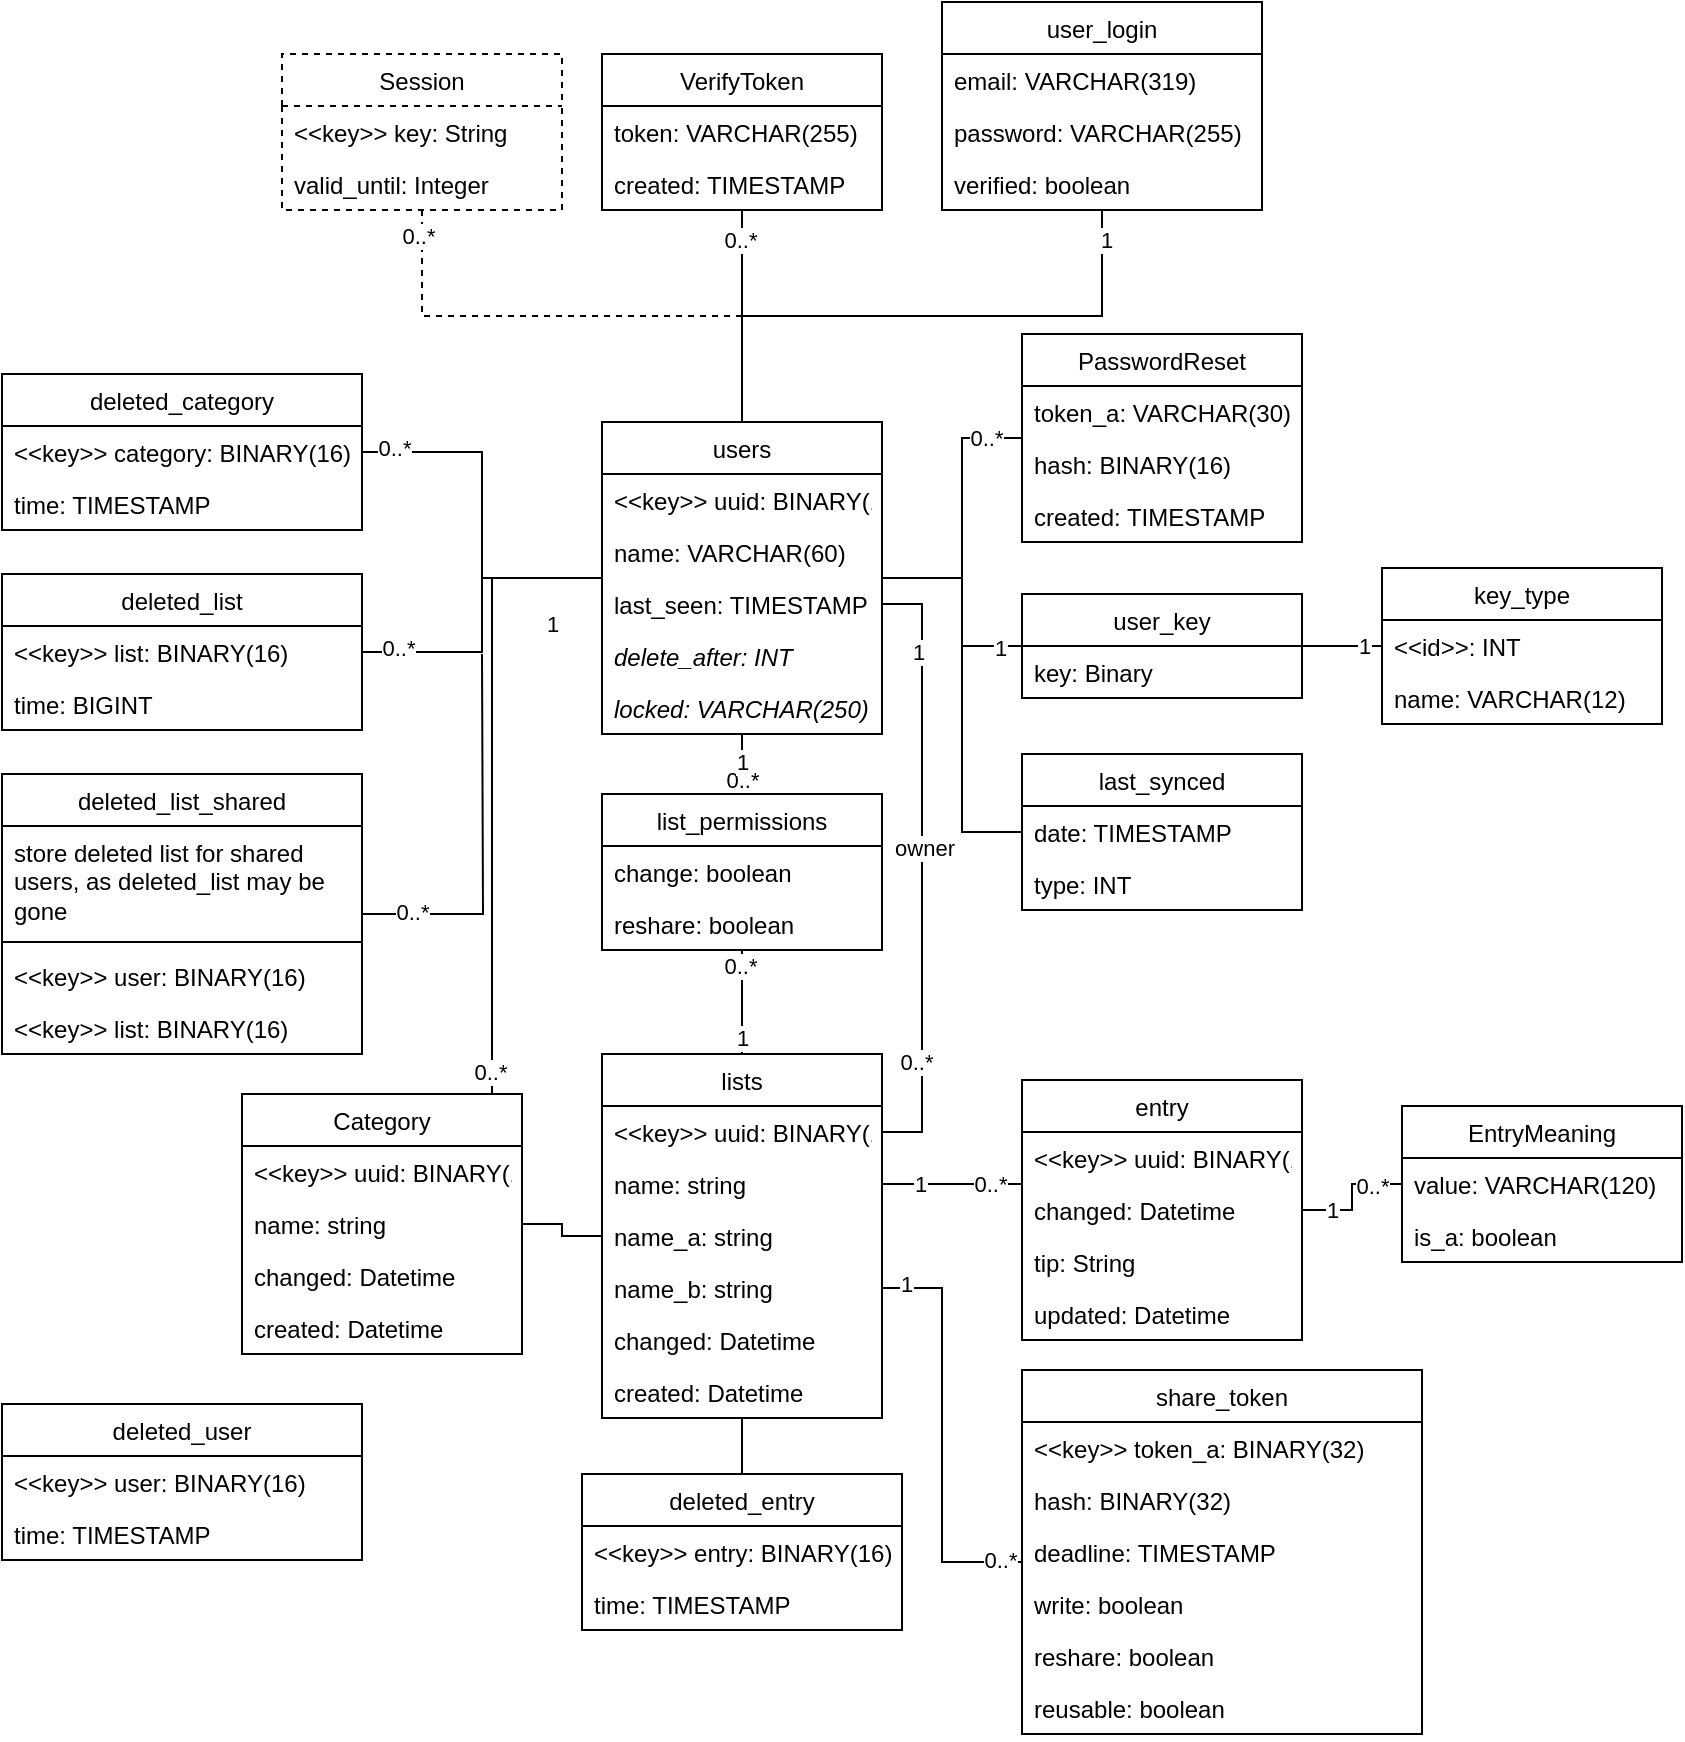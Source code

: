 <mxfile version="16.5.1" type="device"><diagram id="35VUNOAPRy2sd73jcJA1" name="Seite-1"><mxGraphModel dx="1289" dy="2044" grid="1" gridSize="10" guides="1" tooltips="1" connect="1" arrows="1" fold="1" page="1" pageScale="1" pageWidth="827" pageHeight="1169" math="0" shadow="0"><root><mxCell id="0"/><mxCell id="1" parent="0"/><mxCell id="3DWYsxFUrLQky2yFLJpL-9" value="users" style="swimlane;fontStyle=0;childLayout=stackLayout;horizontal=1;startSize=26;fillColor=none;horizontalStack=0;resizeParent=1;resizeParentMax=0;resizeLast=0;collapsible=1;marginBottom=0;" parent="1" vertex="1"><mxGeometry x="220" y="94" width="140" height="156" as="geometry"/></mxCell><mxCell id="3DWYsxFUrLQky2yFLJpL-10" value="&lt;&lt;key&gt;&gt; uuid: BINARY(16)" style="text;strokeColor=none;fillColor=none;align=left;verticalAlign=top;spacingLeft=4;spacingRight=4;overflow=hidden;rotatable=0;points=[[0,0.5],[1,0.5]];portConstraint=eastwest;" parent="3DWYsxFUrLQky2yFLJpL-9" vertex="1"><mxGeometry y="26" width="140" height="26" as="geometry"/></mxCell><mxCell id="3DWYsxFUrLQky2yFLJpL-11" value="name: VARCHAR(60)" style="text;strokeColor=none;fillColor=none;align=left;verticalAlign=top;spacingLeft=4;spacingRight=4;overflow=hidden;rotatable=0;points=[[0,0.5],[1,0.5]];portConstraint=eastwest;" parent="3DWYsxFUrLQky2yFLJpL-9" vertex="1"><mxGeometry y="52" width="140" height="26" as="geometry"/></mxCell><mxCell id="3DWYsxFUrLQky2yFLJpL-63" value="last_seen: TIMESTAMP" style="text;strokeColor=none;fillColor=none;align=left;verticalAlign=top;spacingLeft=4;spacingRight=4;overflow=hidden;rotatable=0;points=[[0,0.5],[1,0.5]];portConstraint=eastwest;" parent="3DWYsxFUrLQky2yFLJpL-9" vertex="1"><mxGeometry y="78" width="140" height="26" as="geometry"/></mxCell><mxCell id="3DWYsxFUrLQky2yFLJpL-64" value="delete_after: INT" style="text;strokeColor=none;fillColor=none;align=left;verticalAlign=top;spacingLeft=4;spacingRight=4;overflow=hidden;rotatable=0;points=[[0,0.5],[1,0.5]];portConstraint=eastwest;fontStyle=2" parent="3DWYsxFUrLQky2yFLJpL-9" vertex="1"><mxGeometry y="104" width="140" height="26" as="geometry"/></mxCell><mxCell id="6U47-J8BlzUGmIC5Mi37-29" value="locked: VARCHAR(250)" style="text;strokeColor=none;fillColor=none;align=left;verticalAlign=top;spacingLeft=4;spacingRight=4;overflow=hidden;rotatable=0;points=[[0,0.5],[1,0.5]];portConstraint=eastwest;fontStyle=2" parent="3DWYsxFUrLQky2yFLJpL-9" vertex="1"><mxGeometry y="130" width="140" height="26" as="geometry"/></mxCell><mxCell id="3DWYsxFUrLQky2yFLJpL-17" style="edgeStyle=orthogonalEdgeStyle;rounded=0;orthogonalLoop=1;jettySize=auto;html=1;endArrow=none;endFill=0;" parent="1" source="3DWYsxFUrLQky2yFLJpL-13" target="3DWYsxFUrLQky2yFLJpL-9" edge="1"><mxGeometry relative="1" as="geometry"><Array as="points"><mxPoint x="400" y="206"/><mxPoint x="400" y="172"/></Array></mxGeometry></mxCell><mxCell id="6U47-J8BlzUGmIC5Mi37-21" value="1" style="edgeLabel;html=1;align=center;verticalAlign=middle;resizable=0;points=[];" parent="3DWYsxFUrLQky2yFLJpL-17" vertex="1" connectable="0"><mxGeometry x="-0.14" relative="1" as="geometry"><mxPoint x="19" y="15" as="offset"/></mxGeometry></mxCell><mxCell id="XRAnZi5CMDyNzcFJxGbO-6" style="edgeStyle=orthogonalEdgeStyle;rounded=0;orthogonalLoop=1;jettySize=auto;html=1;endArrow=none;endFill=0;" parent="1" source="3DWYsxFUrLQky2yFLJpL-13" target="XRAnZi5CMDyNzcFJxGbO-2" edge="1"><mxGeometry relative="1" as="geometry"/></mxCell><mxCell id="qw_IXqzzU9SHyt7KadAk-3" value="1" style="edgeLabel;html=1;align=center;verticalAlign=middle;resizable=0;points=[];" parent="XRAnZi5CMDyNzcFJxGbO-6" vertex="1" connectable="0"><mxGeometry x="-0.331" y="1" relative="1" as="geometry"><mxPoint x="17" y="1" as="offset"/></mxGeometry></mxCell><mxCell id="3DWYsxFUrLQky2yFLJpL-13" value="user_key" style="swimlane;fontStyle=0;childLayout=stackLayout;horizontal=1;startSize=26;fillColor=none;horizontalStack=0;resizeParent=1;resizeParentMax=0;resizeLast=0;collapsible=1;marginBottom=0;" parent="1" vertex="1"><mxGeometry x="430" y="180" width="140" height="52" as="geometry"/></mxCell><mxCell id="3DWYsxFUrLQky2yFLJpL-14" value="key: Binary" style="text;strokeColor=none;fillColor=none;align=left;verticalAlign=top;spacingLeft=4;spacingRight=4;overflow=hidden;rotatable=0;points=[[0,0.5],[1,0.5]];portConstraint=eastwest;" parent="3DWYsxFUrLQky2yFLJpL-13" vertex="1"><mxGeometry y="26" width="140" height="26" as="geometry"/></mxCell><mxCell id="3DWYsxFUrLQky2yFLJpL-40" style="edgeStyle=orthogonalEdgeStyle;rounded=0;orthogonalLoop=1;jettySize=auto;html=1;endArrow=none;endFill=0;" parent="1" source="3DWYsxFUrLQky2yFLJpL-18" target="3DWYsxFUrLQky2yFLJpL-30" edge="1"><mxGeometry relative="1" as="geometry"><Array as="points"><mxPoint x="370" y="475"/><mxPoint x="370" y="475"/></Array></mxGeometry></mxCell><mxCell id="6U47-J8BlzUGmIC5Mi37-22" value="0..*" style="edgeLabel;html=1;align=center;verticalAlign=middle;resizable=0;points=[];" parent="3DWYsxFUrLQky2yFLJpL-40" vertex="1" connectable="0"><mxGeometry x="0.19" relative="1" as="geometry"><mxPoint x="12" as="offset"/></mxGeometry></mxCell><mxCell id="6U47-J8BlzUGmIC5Mi37-23" value="1" style="edgeLabel;html=1;align=center;verticalAlign=middle;resizable=0;points=[];" parent="3DWYsxFUrLQky2yFLJpL-40" vertex="1" connectable="0"><mxGeometry x="-0.26" y="-3" relative="1" as="geometry"><mxPoint x="-7" y="-3" as="offset"/></mxGeometry></mxCell><mxCell id="3DWYsxFUrLQky2yFLJpL-90" style="edgeStyle=orthogonalEdgeStyle;rounded=0;orthogonalLoop=1;jettySize=auto;html=1;entryX=1;entryY=0.5;entryDx=0;entryDy=0;endArrow=none;endFill=0;exitX=1;exitY=0.5;exitDx=0;exitDy=0;" parent="1" source="3DWYsxFUrLQky2yFLJpL-19" target="3DWYsxFUrLQky2yFLJpL-63" edge="1"><mxGeometry relative="1" as="geometry"><Array as="points"><mxPoint x="380" y="449"/><mxPoint x="380" y="185"/></Array></mxGeometry></mxCell><mxCell id="3DWYsxFUrLQky2yFLJpL-91" value="owner" style="edgeLabel;html=1;align=center;verticalAlign=middle;resizable=0;points=[];" parent="3DWYsxFUrLQky2yFLJpL-90" vertex="1" connectable="0"><mxGeometry x="0.333" relative="1" as="geometry"><mxPoint x="1" y="40" as="offset"/></mxGeometry></mxCell><mxCell id="6U47-J8BlzUGmIC5Mi37-15" value="1" style="edgeLabel;html=1;align=center;verticalAlign=middle;resizable=0;points=[];" parent="3DWYsxFUrLQky2yFLJpL-90" vertex="1" connectable="0"><mxGeometry x="0.712" y="2" relative="1" as="geometry"><mxPoint as="offset"/></mxGeometry></mxCell><mxCell id="6U47-J8BlzUGmIC5Mi37-16" value="0..*" style="edgeLabel;html=1;align=center;verticalAlign=middle;resizable=0;points=[];" parent="3DWYsxFUrLQky2yFLJpL-90" vertex="1" connectable="0"><mxGeometry x="-0.637" y="3" relative="1" as="geometry"><mxPoint as="offset"/></mxGeometry></mxCell><mxCell id="3DWYsxFUrLQky2yFLJpL-18" value="lists" style="swimlane;fontStyle=0;childLayout=stackLayout;horizontal=1;startSize=26;fillColor=none;horizontalStack=0;resizeParent=1;resizeParentMax=0;resizeLast=0;collapsible=1;marginBottom=0;" parent="1" vertex="1"><mxGeometry x="220" y="410" width="140" height="182" as="geometry"/></mxCell><mxCell id="3DWYsxFUrLQky2yFLJpL-19" value="&lt;&lt;key&gt;&gt; uuid: BINARY(16)" style="text;strokeColor=none;fillColor=none;align=left;verticalAlign=top;spacingLeft=4;spacingRight=4;overflow=hidden;rotatable=0;points=[[0,0.5],[1,0.5]];portConstraint=eastwest;" parent="3DWYsxFUrLQky2yFLJpL-18" vertex="1"><mxGeometry y="26" width="140" height="26" as="geometry"/></mxCell><mxCell id="3DWYsxFUrLQky2yFLJpL-20" value="name: string" style="text;strokeColor=none;fillColor=none;align=left;verticalAlign=top;spacingLeft=4;spacingRight=4;overflow=hidden;rotatable=0;points=[[0,0.5],[1,0.5]];portConstraint=eastwest;" parent="3DWYsxFUrLQky2yFLJpL-18" vertex="1"><mxGeometry y="52" width="140" height="26" as="geometry"/></mxCell><mxCell id="tzXeSXBNk9Vg39_Do9fx-1" value="name_a: string" style="text;strokeColor=none;fillColor=none;align=left;verticalAlign=top;spacingLeft=4;spacingRight=4;overflow=hidden;rotatable=0;points=[[0,0.5],[1,0.5]];portConstraint=eastwest;" parent="3DWYsxFUrLQky2yFLJpL-18" vertex="1"><mxGeometry y="78" width="140" height="26" as="geometry"/></mxCell><mxCell id="tzXeSXBNk9Vg39_Do9fx-2" value="name_b: string" style="text;strokeColor=none;fillColor=none;align=left;verticalAlign=top;spacingLeft=4;spacingRight=4;overflow=hidden;rotatable=0;points=[[0,0.5],[1,0.5]];portConstraint=eastwest;" parent="3DWYsxFUrLQky2yFLJpL-18" vertex="1"><mxGeometry y="104" width="140" height="26" as="geometry"/></mxCell><mxCell id="3DWYsxFUrLQky2yFLJpL-21" value="changed: Datetime" style="text;strokeColor=none;fillColor=none;align=left;verticalAlign=top;spacingLeft=4;spacingRight=4;overflow=hidden;rotatable=0;points=[[0,0.5],[1,0.5]];portConstraint=eastwest;" parent="3DWYsxFUrLQky2yFLJpL-18" vertex="1"><mxGeometry y="130" width="140" height="26" as="geometry"/></mxCell><mxCell id="3DWYsxFUrLQky2yFLJpL-23" value="created: Datetime" style="text;strokeColor=none;fillColor=none;align=left;verticalAlign=top;spacingLeft=4;spacingRight=4;overflow=hidden;rotatable=0;points=[[0,0.5],[1,0.5]];portConstraint=eastwest;" parent="3DWYsxFUrLQky2yFLJpL-18" vertex="1"><mxGeometry y="156" width="140" height="26" as="geometry"/></mxCell><mxCell id="6U47-J8BlzUGmIC5Mi37-28" style="edgeStyle=elbowEdgeStyle;rounded=0;jumpStyle=none;orthogonalLoop=1;jettySize=auto;html=1;endArrow=none;endFill=0;" parent="1" source="3DWYsxFUrLQky2yFLJpL-24" target="3DWYsxFUrLQky2yFLJpL-9" edge="1"><mxGeometry relative="1" as="geometry"/></mxCell><mxCell id="6U47-J8BlzUGmIC5Mi37-31" value="0..*" style="edgeLabel;html=1;align=center;verticalAlign=middle;resizable=0;points=[];" parent="6U47-J8BlzUGmIC5Mi37-28" vertex="1" connectable="0"><mxGeometry x="-0.772" y="2" relative="1" as="geometry"><mxPoint as="offset"/></mxGeometry></mxCell><mxCell id="3DWYsxFUrLQky2yFLJpL-24" value="deleted_list" style="swimlane;fontStyle=0;childLayout=stackLayout;horizontal=1;startSize=26;fillColor=none;horizontalStack=0;resizeParent=1;resizeParentMax=0;resizeLast=0;collapsible=1;marginBottom=0;" parent="1" vertex="1"><mxGeometry x="-80" y="170" width="180" height="78" as="geometry"/></mxCell><mxCell id="3DWYsxFUrLQky2yFLJpL-25" value="&lt;&lt;key&gt;&gt; list: BINARY(16)" style="text;strokeColor=none;fillColor=none;align=left;verticalAlign=top;spacingLeft=4;spacingRight=4;overflow=hidden;rotatable=0;points=[[0,0.5],[1,0.5]];portConstraint=eastwest;" parent="3DWYsxFUrLQky2yFLJpL-24" vertex="1"><mxGeometry y="26" width="180" height="26" as="geometry"/></mxCell><mxCell id="3DWYsxFUrLQky2yFLJpL-29" value="time: BIGINT" style="text;strokeColor=none;fillColor=none;align=left;verticalAlign=top;spacingLeft=4;spacingRight=4;overflow=hidden;rotatable=0;points=[[0,0.5],[1,0.5]];portConstraint=eastwest;" parent="3DWYsxFUrLQky2yFLJpL-24" vertex="1"><mxGeometry y="52" width="180" height="26" as="geometry"/></mxCell><mxCell id="3DWYsxFUrLQky2yFLJpL-38" style="edgeStyle=orthogonalEdgeStyle;rounded=0;orthogonalLoop=1;jettySize=auto;html=1;endArrow=none;endFill=0;" parent="1" source="3DWYsxFUrLQky2yFLJpL-30" target="3DWYsxFUrLQky2yFLJpL-34" edge="1"><mxGeometry relative="1" as="geometry"/></mxCell><mxCell id="6U47-J8BlzUGmIC5Mi37-25" value="1" style="edgeLabel;html=1;align=center;verticalAlign=middle;resizable=0;points=[];" parent="3DWYsxFUrLQky2yFLJpL-38" vertex="1" connectable="0"><mxGeometry x="-0.24" relative="1" as="geometry"><mxPoint x="-9" as="offset"/></mxGeometry></mxCell><mxCell id="6U47-J8BlzUGmIC5Mi37-26" value="0..*" style="edgeLabel;html=1;align=center;verticalAlign=middle;resizable=0;points=[];" parent="3DWYsxFUrLQky2yFLJpL-38" vertex="1" connectable="0"><mxGeometry x="0.169" y="1" relative="1" as="geometry"><mxPoint x="11" as="offset"/></mxGeometry></mxCell><mxCell id="3DWYsxFUrLQky2yFLJpL-30" value="entry" style="swimlane;fontStyle=0;childLayout=stackLayout;horizontal=1;startSize=26;fillColor=none;horizontalStack=0;resizeParent=1;resizeParentMax=0;resizeLast=0;collapsible=1;marginBottom=0;" parent="1" vertex="1"><mxGeometry x="430" y="423" width="140" height="130" as="geometry"/></mxCell><mxCell id="3DWYsxFUrLQky2yFLJpL-31" value="&lt;&lt;key&gt;&gt; uuid: BINARY(16)" style="text;strokeColor=none;fillColor=none;align=left;verticalAlign=top;spacingLeft=4;spacingRight=4;overflow=hidden;rotatable=0;points=[[0,0.5],[1,0.5]];portConstraint=eastwest;" parent="3DWYsxFUrLQky2yFLJpL-30" vertex="1"><mxGeometry y="26" width="140" height="26" as="geometry"/></mxCell><mxCell id="3DWYsxFUrLQky2yFLJpL-32" value="changed: Datetime" style="text;strokeColor=none;fillColor=none;align=left;verticalAlign=top;spacingLeft=4;spacingRight=4;overflow=hidden;rotatable=0;points=[[0,0.5],[1,0.5]];portConstraint=eastwest;" parent="3DWYsxFUrLQky2yFLJpL-30" vertex="1"><mxGeometry y="52" width="140" height="26" as="geometry"/></mxCell><mxCell id="3DWYsxFUrLQky2yFLJpL-39" value="tip: String" style="text;strokeColor=none;fillColor=none;align=left;verticalAlign=top;spacingLeft=4;spacingRight=4;overflow=hidden;rotatable=0;points=[[0,0.5],[1,0.5]];portConstraint=eastwest;" parent="3DWYsxFUrLQky2yFLJpL-30" vertex="1"><mxGeometry y="78" width="140" height="26" as="geometry"/></mxCell><mxCell id="uo6oQ3_8_3I0607uCpqB-1" value="updated: Datetime" style="text;strokeColor=none;fillColor=none;align=left;verticalAlign=top;spacingLeft=4;spacingRight=4;overflow=hidden;rotatable=0;points=[[0,0.5],[1,0.5]];portConstraint=eastwest;" parent="3DWYsxFUrLQky2yFLJpL-30" vertex="1"><mxGeometry y="104" width="140" height="26" as="geometry"/></mxCell><mxCell id="3DWYsxFUrLQky2yFLJpL-34" value="EntryMeaning" style="swimlane;fontStyle=0;childLayout=stackLayout;horizontal=1;startSize=26;fillColor=none;horizontalStack=0;resizeParent=1;resizeParentMax=0;resizeLast=0;collapsible=1;marginBottom=0;" parent="1" vertex="1"><mxGeometry x="620" y="436" width="140" height="78" as="geometry"/></mxCell><mxCell id="3DWYsxFUrLQky2yFLJpL-35" value="value: VARCHAR(120)" style="text;strokeColor=none;fillColor=none;align=left;verticalAlign=top;spacingLeft=4;spacingRight=4;overflow=hidden;rotatable=0;points=[[0,0.5],[1,0.5]];portConstraint=eastwest;" parent="3DWYsxFUrLQky2yFLJpL-34" vertex="1"><mxGeometry y="26" width="140" height="26" as="geometry"/></mxCell><mxCell id="3DWYsxFUrLQky2yFLJpL-36" value="is_a: boolean" style="text;strokeColor=none;fillColor=none;align=left;verticalAlign=top;spacingLeft=4;spacingRight=4;overflow=hidden;rotatable=0;points=[[0,0.5],[1,0.5]];portConstraint=eastwest;" parent="3DWYsxFUrLQky2yFLJpL-34" vertex="1"><mxGeometry y="52" width="140" height="26" as="geometry"/></mxCell><mxCell id="6U47-J8BlzUGmIC5Mi37-33" style="edgeStyle=elbowEdgeStyle;rounded=0;jumpStyle=none;orthogonalLoop=1;jettySize=auto;html=1;endArrow=none;endFill=0;" parent="1" source="3DWYsxFUrLQky2yFLJpL-41" target="3DWYsxFUrLQky2yFLJpL-18" edge="1"><mxGeometry relative="1" as="geometry"/></mxCell><mxCell id="3DWYsxFUrLQky2yFLJpL-41" value="deleted_entry" style="swimlane;fontStyle=0;childLayout=stackLayout;horizontal=1;startSize=26;fillColor=none;horizontalStack=0;resizeParent=1;resizeParentMax=0;resizeLast=0;collapsible=1;marginBottom=0;" parent="1" vertex="1"><mxGeometry x="210" y="620" width="160" height="78" as="geometry"/></mxCell><mxCell id="3DWYsxFUrLQky2yFLJpL-42" value="&lt;&lt;key&gt;&gt; entry: BINARY(16)" style="text;strokeColor=none;fillColor=none;align=left;verticalAlign=top;spacingLeft=4;spacingRight=4;overflow=hidden;rotatable=0;points=[[0,0.5],[1,0.5]];portConstraint=eastwest;" parent="3DWYsxFUrLQky2yFLJpL-41" vertex="1"><mxGeometry y="26" width="160" height="26" as="geometry"/></mxCell><mxCell id="3DWYsxFUrLQky2yFLJpL-43" value="time: TIMESTAMP" style="text;strokeColor=none;fillColor=none;align=left;verticalAlign=top;spacingLeft=4;spacingRight=4;overflow=hidden;rotatable=0;points=[[0,0.5],[1,0.5]];portConstraint=eastwest;" parent="3DWYsxFUrLQky2yFLJpL-41" vertex="1"><mxGeometry y="52" width="160" height="26" as="geometry"/></mxCell><mxCell id="3DWYsxFUrLQky2yFLJpL-44" value="deleted_user" style="swimlane;fontStyle=0;childLayout=stackLayout;horizontal=1;startSize=26;fillColor=none;horizontalStack=0;resizeParent=1;resizeParentMax=0;resizeLast=0;collapsible=1;marginBottom=0;" parent="1" vertex="1"><mxGeometry x="-80" y="585" width="180" height="78" as="geometry"/></mxCell><mxCell id="3DWYsxFUrLQky2yFLJpL-45" value="&lt;&lt;key&gt;&gt; user: BINARY(16)" style="text;strokeColor=none;fillColor=none;align=left;verticalAlign=top;spacingLeft=4;spacingRight=4;overflow=hidden;rotatable=0;points=[[0,0.5],[1,0.5]];portConstraint=eastwest;" parent="3DWYsxFUrLQky2yFLJpL-44" vertex="1"><mxGeometry y="26" width="180" height="26" as="geometry"/></mxCell><mxCell id="3DWYsxFUrLQky2yFLJpL-46" value="time: TIMESTAMP" style="text;strokeColor=none;fillColor=none;align=left;verticalAlign=top;spacingLeft=4;spacingRight=4;overflow=hidden;rotatable=0;points=[[0,0.5],[1,0.5]];portConstraint=eastwest;" parent="3DWYsxFUrLQky2yFLJpL-44" vertex="1"><mxGeometry y="52" width="180" height="26" as="geometry"/></mxCell><mxCell id="3DWYsxFUrLQky2yFLJpL-57" style="edgeStyle=orthogonalEdgeStyle;rounded=0;orthogonalLoop=1;jettySize=auto;html=1;endArrow=none;endFill=0;" parent="1" source="3DWYsxFUrLQky2yFLJpL-52" target="3DWYsxFUrLQky2yFLJpL-18" edge="1"><mxGeometry relative="1" as="geometry"/></mxCell><mxCell id="6U47-J8BlzUGmIC5Mi37-4" style="edgeStyle=elbowEdgeStyle;rounded=0;orthogonalLoop=1;jettySize=auto;html=1;endArrow=none;endFill=0;exitX=0.5;exitY=0;exitDx=0;exitDy=0;jumpStyle=none;" parent="1" source="3DWYsxFUrLQky2yFLJpL-52" target="3DWYsxFUrLQky2yFLJpL-9" edge="1"><mxGeometry relative="1" as="geometry"/></mxCell><mxCell id="6U47-J8BlzUGmIC5Mi37-9" value="1" style="edgeLabel;html=1;align=center;verticalAlign=middle;resizable=0;points=[];" parent="6U47-J8BlzUGmIC5Mi37-4" vertex="1" connectable="0"><mxGeometry x="0.182" y="1" relative="1" as="geometry"><mxPoint x="31" y="-73" as="offset"/></mxGeometry></mxCell><mxCell id="6U47-J8BlzUGmIC5Mi37-10" value="0..*" style="edgeLabel;html=1;align=center;verticalAlign=middle;resizable=0;points=[];" parent="6U47-J8BlzUGmIC5Mi37-4" vertex="1" connectable="0"><mxGeometry x="-0.776" y="1" relative="1" as="geometry"><mxPoint x="13" y="-10" as="offset"/></mxGeometry></mxCell><mxCell id="3DWYsxFUrLQky2yFLJpL-52" value="Category" style="swimlane;fontStyle=0;childLayout=stackLayout;horizontal=1;startSize=26;fillColor=none;horizontalStack=0;resizeParent=1;resizeParentMax=0;resizeLast=0;collapsible=1;marginBottom=0;" parent="1" vertex="1"><mxGeometry x="40" y="430" width="140" height="130" as="geometry"/></mxCell><mxCell id="3DWYsxFUrLQky2yFLJpL-53" value="&lt;&lt;key&gt;&gt; uuid: BINARY(16)" style="text;strokeColor=none;fillColor=none;align=left;verticalAlign=top;spacingLeft=4;spacingRight=4;overflow=hidden;rotatable=0;points=[[0,0.5],[1,0.5]];portConstraint=eastwest;" parent="3DWYsxFUrLQky2yFLJpL-52" vertex="1"><mxGeometry y="26" width="140" height="26" as="geometry"/></mxCell><mxCell id="3DWYsxFUrLQky2yFLJpL-54" value="name: string" style="text;strokeColor=none;fillColor=none;align=left;verticalAlign=top;spacingLeft=4;spacingRight=4;overflow=hidden;rotatable=0;points=[[0,0.5],[1,0.5]];portConstraint=eastwest;" parent="3DWYsxFUrLQky2yFLJpL-52" vertex="1"><mxGeometry y="52" width="140" height="26" as="geometry"/></mxCell><mxCell id="3DWYsxFUrLQky2yFLJpL-55" value="changed: Datetime" style="text;strokeColor=none;fillColor=none;align=left;verticalAlign=top;spacingLeft=4;spacingRight=4;overflow=hidden;rotatable=0;points=[[0,0.5],[1,0.5]];portConstraint=eastwest;" parent="3DWYsxFUrLQky2yFLJpL-52" vertex="1"><mxGeometry y="78" width="140" height="26" as="geometry"/></mxCell><mxCell id="3DWYsxFUrLQky2yFLJpL-56" value="created: Datetime" style="text;strokeColor=none;fillColor=none;align=left;verticalAlign=top;spacingLeft=4;spacingRight=4;overflow=hidden;rotatable=0;points=[[0,0.5],[1,0.5]];portConstraint=eastwest;" parent="3DWYsxFUrLQky2yFLJpL-52" vertex="1"><mxGeometry y="104" width="140" height="26" as="geometry"/></mxCell><mxCell id="6U47-J8BlzUGmIC5Mi37-5" style="edgeStyle=elbowEdgeStyle;rounded=0;orthogonalLoop=1;jettySize=auto;html=1;endArrow=none;endFill=0;elbow=vertical;dashed=1;" parent="1" source="3DWYsxFUrLQky2yFLJpL-58" target="3DWYsxFUrLQky2yFLJpL-9" edge="1"><mxGeometry relative="1" as="geometry"/></mxCell><mxCell id="6U47-J8BlzUGmIC5Mi37-19" value="0..*" style="edgeLabel;html=1;align=center;verticalAlign=middle;resizable=0;points=[];" parent="6U47-J8BlzUGmIC5Mi37-5" vertex="1" connectable="0"><mxGeometry x="-0.904" y="-2" relative="1" as="geometry"><mxPoint as="offset"/></mxGeometry></mxCell><mxCell id="3DWYsxFUrLQky2yFLJpL-58" value="Session" style="swimlane;fontStyle=0;childLayout=stackLayout;horizontal=1;startSize=26;fillColor=none;horizontalStack=0;resizeParent=1;resizeParentMax=0;resizeLast=0;collapsible=1;marginBottom=0;dashed=1;" parent="1" vertex="1"><mxGeometry x="60" y="-90" width="140" height="78" as="geometry"/></mxCell><mxCell id="3DWYsxFUrLQky2yFLJpL-59" value="&lt;&lt;key&gt;&gt; key: String" style="text;strokeColor=none;fillColor=none;align=left;verticalAlign=top;spacingLeft=4;spacingRight=4;overflow=hidden;rotatable=0;points=[[0,0.5],[1,0.5]];portConstraint=eastwest;" parent="3DWYsxFUrLQky2yFLJpL-58" vertex="1"><mxGeometry y="26" width="140" height="26" as="geometry"/></mxCell><mxCell id="3DWYsxFUrLQky2yFLJpL-60" value="valid_until: Integer" style="text;strokeColor=none;fillColor=none;align=left;verticalAlign=top;spacingLeft=4;spacingRight=4;overflow=hidden;rotatable=0;points=[[0,0.5],[1,0.5]];portConstraint=eastwest;" parent="3DWYsxFUrLQky2yFLJpL-58" vertex="1"><mxGeometry y="52" width="140" height="26" as="geometry"/></mxCell><mxCell id="6U47-J8BlzUGmIC5Mi37-27" style="edgeStyle=elbowEdgeStyle;rounded=0;jumpStyle=none;orthogonalLoop=1;jettySize=auto;html=1;endArrow=none;endFill=0;" parent="1" source="3DWYsxFUrLQky2yFLJpL-65" target="3DWYsxFUrLQky2yFLJpL-9" edge="1"><mxGeometry relative="1" as="geometry"/></mxCell><mxCell id="6U47-J8BlzUGmIC5Mi37-32" value="0..*" style="edgeLabel;html=1;align=center;verticalAlign=middle;resizable=0;points=[];" parent="6U47-J8BlzUGmIC5Mi37-27" vertex="1" connectable="0"><mxGeometry x="-0.83" y="2" relative="1" as="geometry"><mxPoint as="offset"/></mxGeometry></mxCell><mxCell id="3DWYsxFUrLQky2yFLJpL-65" value="deleted_category" style="swimlane;fontStyle=0;childLayout=stackLayout;horizontal=1;startSize=26;fillColor=none;horizontalStack=0;resizeParent=1;resizeParentMax=0;resizeLast=0;collapsible=1;marginBottom=0;" parent="1" vertex="1"><mxGeometry x="-80" y="70" width="180" height="78" as="geometry"/></mxCell><mxCell id="3DWYsxFUrLQky2yFLJpL-66" value="&lt;&lt;key&gt;&gt; category: BINARY(16)" style="text;strokeColor=none;fillColor=none;align=left;verticalAlign=top;spacingLeft=4;spacingRight=4;overflow=hidden;rotatable=0;points=[[0,0.5],[1,0.5]];portConstraint=eastwest;" parent="3DWYsxFUrLQky2yFLJpL-65" vertex="1"><mxGeometry y="26" width="180" height="26" as="geometry"/></mxCell><mxCell id="3DWYsxFUrLQky2yFLJpL-67" value="time: TIMESTAMP" style="text;strokeColor=none;fillColor=none;align=left;verticalAlign=top;spacingLeft=4;spacingRight=4;overflow=hidden;rotatable=0;points=[[0,0.5],[1,0.5]];portConstraint=eastwest;" parent="3DWYsxFUrLQky2yFLJpL-65" vertex="1"><mxGeometry y="52" width="180" height="26" as="geometry"/></mxCell><mxCell id="3DWYsxFUrLQky2yFLJpL-75" style="edgeStyle=orthogonalEdgeStyle;rounded=0;orthogonalLoop=1;jettySize=auto;html=1;endArrow=none;endFill=0;" parent="1" source="3DWYsxFUrLQky2yFLJpL-68" target="3DWYsxFUrLQky2yFLJpL-9" edge="1"><mxGeometry relative="1" as="geometry"/></mxCell><mxCell id="6U47-J8BlzUGmIC5Mi37-11" value="0..*" style="edgeLabel;html=1;align=center;verticalAlign=middle;resizable=0;points=[];" parent="3DWYsxFUrLQky2yFLJpL-75" vertex="1" connectable="0"><mxGeometry x="-0.251" relative="1" as="geometry"><mxPoint y="11" as="offset"/></mxGeometry></mxCell><mxCell id="6U47-J8BlzUGmIC5Mi37-12" value="1" style="edgeLabel;html=1;align=center;verticalAlign=middle;resizable=0;points=[];" parent="3DWYsxFUrLQky2yFLJpL-75" vertex="1" connectable="0"><mxGeometry x="0.456" relative="1" as="geometry"><mxPoint as="offset"/></mxGeometry></mxCell><mxCell id="3DWYsxFUrLQky2yFLJpL-76" style="edgeStyle=orthogonalEdgeStyle;rounded=0;orthogonalLoop=1;jettySize=auto;html=1;endArrow=none;endFill=0;" parent="1" source="3DWYsxFUrLQky2yFLJpL-68" target="3DWYsxFUrLQky2yFLJpL-18" edge="1"><mxGeometry relative="1" as="geometry"/></mxCell><mxCell id="6U47-J8BlzUGmIC5Mi37-13" value="1" style="edgeLabel;html=1;align=center;verticalAlign=middle;resizable=0;points=[];" parent="3DWYsxFUrLQky2yFLJpL-76" vertex="1" connectable="0"><mxGeometry x="0.677" relative="1" as="geometry"><mxPoint as="offset"/></mxGeometry></mxCell><mxCell id="6U47-J8BlzUGmIC5Mi37-14" value="0..*" style="edgeLabel;html=1;align=center;verticalAlign=middle;resizable=0;points=[];" parent="3DWYsxFUrLQky2yFLJpL-76" vertex="1" connectable="0"><mxGeometry x="-0.706" y="-1" relative="1" as="geometry"><mxPoint as="offset"/></mxGeometry></mxCell><mxCell id="3DWYsxFUrLQky2yFLJpL-68" value="list_permissions" style="swimlane;fontStyle=0;childLayout=stackLayout;horizontal=1;startSize=26;fillColor=none;horizontalStack=0;resizeParent=1;resizeParentMax=0;resizeLast=0;collapsible=1;marginBottom=0;" parent="1" vertex="1"><mxGeometry x="220" y="280" width="140" height="78" as="geometry"/></mxCell><mxCell id="3DWYsxFUrLQky2yFLJpL-69" value="change: boolean" style="text;strokeColor=none;fillColor=none;align=left;verticalAlign=top;spacingLeft=4;spacingRight=4;overflow=hidden;rotatable=0;points=[[0,0.5],[1,0.5]];portConstraint=eastwest;" parent="3DWYsxFUrLQky2yFLJpL-68" vertex="1"><mxGeometry y="26" width="140" height="26" as="geometry"/></mxCell><mxCell id="3DWYsxFUrLQky2yFLJpL-70" value="reshare: boolean" style="text;strokeColor=none;fillColor=none;align=left;verticalAlign=top;spacingLeft=4;spacingRight=4;overflow=hidden;rotatable=0;points=[[0,0.5],[1,0.5]];portConstraint=eastwest;" parent="3DWYsxFUrLQky2yFLJpL-68" vertex="1"><mxGeometry y="52" width="140" height="26" as="geometry"/></mxCell><mxCell id="6U47-J8BlzUGmIC5Mi37-7" style="edgeStyle=elbowEdgeStyle;rounded=0;orthogonalLoop=1;jettySize=auto;elbow=vertical;html=1;endArrow=none;endFill=0;" parent="1" source="3DWYsxFUrLQky2yFLJpL-77" target="3DWYsxFUrLQky2yFLJpL-9" edge="1"><mxGeometry relative="1" as="geometry"/></mxCell><mxCell id="6U47-J8BlzUGmIC5Mi37-17" value="1" style="edgeLabel;html=1;align=center;verticalAlign=middle;resizable=0;points=[];" parent="6U47-J8BlzUGmIC5Mi37-7" vertex="1" connectable="0"><mxGeometry x="-0.9" y="2" relative="1" as="geometry"><mxPoint as="offset"/></mxGeometry></mxCell><mxCell id="3DWYsxFUrLQky2yFLJpL-77" value="user_login" style="swimlane;fontStyle=0;childLayout=stackLayout;horizontal=1;startSize=26;fillColor=none;horizontalStack=0;resizeParent=1;resizeParentMax=0;resizeLast=0;collapsible=1;marginBottom=0;" parent="1" vertex="1"><mxGeometry x="390" y="-116" width="160" height="104" as="geometry"/></mxCell><mxCell id="3DWYsxFUrLQky2yFLJpL-78" value="email: VARCHAR(319)" style="text;strokeColor=none;fillColor=none;align=left;verticalAlign=top;spacingLeft=4;spacingRight=4;overflow=hidden;rotatable=0;points=[[0,0.5],[1,0.5]];portConstraint=eastwest;" parent="3DWYsxFUrLQky2yFLJpL-77" vertex="1"><mxGeometry y="26" width="160" height="26" as="geometry"/></mxCell><mxCell id="3DWYsxFUrLQky2yFLJpL-79" value="password: VARCHAR(255)" style="text;strokeColor=none;fillColor=none;align=left;verticalAlign=top;spacingLeft=4;spacingRight=4;overflow=hidden;rotatable=0;points=[[0,0.5],[1,0.5]];portConstraint=eastwest;" parent="3DWYsxFUrLQky2yFLJpL-77" vertex="1"><mxGeometry y="52" width="160" height="26" as="geometry"/></mxCell><mxCell id="3DWYsxFUrLQky2yFLJpL-82" value="verified: boolean" style="text;strokeColor=none;fillColor=none;align=left;verticalAlign=top;spacingLeft=4;spacingRight=4;overflow=hidden;rotatable=0;points=[[0,0.5],[1,0.5]];portConstraint=eastwest;" parent="3DWYsxFUrLQky2yFLJpL-77" vertex="1"><mxGeometry y="78" width="160" height="26" as="geometry"/></mxCell><mxCell id="6U47-J8BlzUGmIC5Mi37-6" style="edgeStyle=elbowEdgeStyle;rounded=0;orthogonalLoop=1;jettySize=auto;elbow=vertical;html=1;endArrow=none;endFill=0;" parent="1" source="3DWYsxFUrLQky2yFLJpL-83" target="3DWYsxFUrLQky2yFLJpL-9" edge="1"><mxGeometry relative="1" as="geometry"/></mxCell><mxCell id="6U47-J8BlzUGmIC5Mi37-18" value="0..*" style="edgeLabel;html=1;align=center;verticalAlign=middle;resizable=0;points=[];" parent="6U47-J8BlzUGmIC5Mi37-6" vertex="1" connectable="0"><mxGeometry x="-0.717" y="-1" relative="1" as="geometry"><mxPoint as="offset"/></mxGeometry></mxCell><mxCell id="3DWYsxFUrLQky2yFLJpL-83" value="VerifyToken" style="swimlane;fontStyle=0;childLayout=stackLayout;horizontal=1;startSize=26;fillColor=none;horizontalStack=0;resizeParent=1;resizeParentMax=0;resizeLast=0;collapsible=1;marginBottom=0;" parent="1" vertex="1"><mxGeometry x="220" y="-90" width="140" height="78" as="geometry"/></mxCell><mxCell id="3DWYsxFUrLQky2yFLJpL-84" value="token: VARCHAR(255)" style="text;strokeColor=none;fillColor=none;align=left;verticalAlign=top;spacingLeft=4;spacingRight=4;overflow=hidden;rotatable=0;points=[[0,0.5],[1,0.5]];portConstraint=eastwest;" parent="3DWYsxFUrLQky2yFLJpL-83" vertex="1"><mxGeometry y="26" width="140" height="26" as="geometry"/></mxCell><mxCell id="3DWYsxFUrLQky2yFLJpL-85" value="created: TIMESTAMP" style="text;strokeColor=none;fillColor=none;align=left;verticalAlign=top;spacingLeft=4;spacingRight=4;overflow=hidden;rotatable=0;points=[[0,0.5],[1,0.5]];portConstraint=eastwest;" parent="3DWYsxFUrLQky2yFLJpL-83" vertex="1"><mxGeometry y="52" width="140" height="26" as="geometry"/></mxCell><mxCell id="6U47-J8BlzUGmIC5Mi37-3" style="edgeStyle=orthogonalEdgeStyle;rounded=0;orthogonalLoop=1;jettySize=auto;html=1;endArrow=none;endFill=0;" parent="1" source="nevtHGVaycCxC0GB7UsE-1" target="3DWYsxFUrLQky2yFLJpL-9" edge="1"><mxGeometry relative="1" as="geometry"><Array as="points"><mxPoint x="400" y="102"/><mxPoint x="400" y="172"/></Array></mxGeometry></mxCell><mxCell id="6U47-J8BlzUGmIC5Mi37-20" value="0..*" style="edgeLabel;html=1;align=center;verticalAlign=middle;resizable=0;points=[];" parent="6U47-J8BlzUGmIC5Mi37-3" vertex="1" connectable="0"><mxGeometry x="-0.629" relative="1" as="geometry"><mxPoint x="8" as="offset"/></mxGeometry></mxCell><mxCell id="nevtHGVaycCxC0GB7UsE-1" value="PasswordReset" style="swimlane;fontStyle=0;childLayout=stackLayout;horizontal=1;startSize=26;fillColor=none;horizontalStack=0;resizeParent=1;resizeParentMax=0;resizeLast=0;collapsible=1;marginBottom=0;" parent="1" vertex="1"><mxGeometry x="430" y="50" width="140" height="104" as="geometry"/></mxCell><mxCell id="nevtHGVaycCxC0GB7UsE-2" value="token_a: VARCHAR(30)" style="text;strokeColor=none;fillColor=none;align=left;verticalAlign=top;spacingLeft=4;spacingRight=4;overflow=hidden;rotatable=0;points=[[0,0.5],[1,0.5]];portConstraint=eastwest;" parent="nevtHGVaycCxC0GB7UsE-1" vertex="1"><mxGeometry y="26" width="140" height="26" as="geometry"/></mxCell><mxCell id="nevtHGVaycCxC0GB7UsE-3" value="hash: BINARY(16)" style="text;strokeColor=none;fillColor=none;align=left;verticalAlign=top;spacingLeft=4;spacingRight=4;overflow=hidden;rotatable=0;points=[[0,0.5],[1,0.5]];portConstraint=eastwest;" parent="nevtHGVaycCxC0GB7UsE-1" vertex="1"><mxGeometry y="52" width="140" height="26" as="geometry"/></mxCell><mxCell id="nevtHGVaycCxC0GB7UsE-6" value="created: TIMESTAMP" style="text;strokeColor=none;fillColor=none;align=left;verticalAlign=top;spacingLeft=4;spacingRight=4;overflow=hidden;rotatable=0;points=[[0,0.5],[1,0.5]];portConstraint=eastwest;" parent="nevtHGVaycCxC0GB7UsE-1" vertex="1"><mxGeometry y="78" width="140" height="26" as="geometry"/></mxCell><mxCell id="XRAnZi5CMDyNzcFJxGbO-2" value="key_type" style="swimlane;fontStyle=0;childLayout=stackLayout;horizontal=1;startSize=26;fillColor=none;horizontalStack=0;resizeParent=1;resizeParentMax=0;resizeLast=0;collapsible=1;marginBottom=0;" parent="1" vertex="1"><mxGeometry x="610" y="167" width="140" height="78" as="geometry"/></mxCell><mxCell id="XRAnZi5CMDyNzcFJxGbO-3" value="&lt;&lt;id&gt;&gt;: INT" style="text;strokeColor=none;fillColor=none;align=left;verticalAlign=top;spacingLeft=4;spacingRight=4;overflow=hidden;rotatable=0;points=[[0,0.5],[1,0.5]];portConstraint=eastwest;" parent="XRAnZi5CMDyNzcFJxGbO-2" vertex="1"><mxGeometry y="26" width="140" height="26" as="geometry"/></mxCell><mxCell id="XRAnZi5CMDyNzcFJxGbO-4" value="name: VARCHAR(12)" style="text;strokeColor=none;fillColor=none;align=left;verticalAlign=top;spacingLeft=4;spacingRight=4;overflow=hidden;rotatable=0;points=[[0,0.5],[1,0.5]];portConstraint=eastwest;" parent="XRAnZi5CMDyNzcFJxGbO-2" vertex="1"><mxGeometry y="52" width="140" height="26" as="geometry"/></mxCell><mxCell id="53wEU00ECaB6PHeQwTli-7" style="edgeStyle=orthogonalEdgeStyle;rounded=0;orthogonalLoop=1;jettySize=auto;html=1;endArrow=none;endFill=0;" parent="1" source="53wEU00ECaB6PHeQwTli-2" target="3DWYsxFUrLQky2yFLJpL-9" edge="1"><mxGeometry relative="1" as="geometry"><Array as="points"><mxPoint x="400" y="299"/><mxPoint x="400" y="172"/></Array></mxGeometry></mxCell><mxCell id="53wEU00ECaB6PHeQwTli-2" value="last_synced" style="swimlane;fontStyle=0;childLayout=stackLayout;horizontal=1;startSize=26;fillColor=none;horizontalStack=0;resizeParent=1;resizeParentMax=0;resizeLast=0;collapsible=1;marginBottom=0;" parent="1" vertex="1"><mxGeometry x="430" y="260" width="140" height="78" as="geometry"/></mxCell><mxCell id="53wEU00ECaB6PHeQwTli-3" value="date: TIMESTAMP" style="text;strokeColor=none;fillColor=none;align=left;verticalAlign=top;spacingLeft=4;spacingRight=4;overflow=hidden;rotatable=0;points=[[0,0.5],[1,0.5]];portConstraint=eastwest;dashed=1;" parent="53wEU00ECaB6PHeQwTli-2" vertex="1"><mxGeometry y="26" width="140" height="26" as="geometry"/></mxCell><mxCell id="53wEU00ECaB6PHeQwTli-4" value="type: INT" style="text;strokeColor=none;fillColor=none;align=left;verticalAlign=top;spacingLeft=4;spacingRight=4;overflow=hidden;rotatable=0;points=[[0,0.5],[1,0.5]];portConstraint=eastwest;dashed=1;" parent="53wEU00ECaB6PHeQwTli-2" vertex="1"><mxGeometry y="52" width="140" height="26" as="geometry"/></mxCell><mxCell id="IoAyH2Rfc6cL34dPngDS-4" style="edgeStyle=orthogonalEdgeStyle;rounded=0;orthogonalLoop=1;jettySize=auto;html=1;endArrow=none;endFill=0;" parent="1" source="IoAyH2Rfc6cL34dPngDS-1" edge="1"><mxGeometry relative="1" as="geometry"><mxPoint x="160" y="210" as="targetPoint"/></mxGeometry></mxCell><mxCell id="IoAyH2Rfc6cL34dPngDS-5" value="0..*" style="edgeLabel;html=1;align=center;verticalAlign=middle;resizable=0;points=[];" parent="IoAyH2Rfc6cL34dPngDS-4" vertex="1" connectable="0"><mxGeometry x="-0.741" y="1" relative="1" as="geometry"><mxPoint as="offset"/></mxGeometry></mxCell><mxCell id="IoAyH2Rfc6cL34dPngDS-1" value="deleted_list_shared" style="swimlane;fontStyle=0;childLayout=stackLayout;horizontal=1;startSize=26;fillColor=none;horizontalStack=0;resizeParent=1;resizeParentMax=0;resizeLast=0;collapsible=1;marginBottom=0;" parent="1" vertex="1"><mxGeometry x="-80" y="270" width="180" height="140" as="geometry"/></mxCell><mxCell id="IoAyH2Rfc6cL34dPngDS-12" value="store deleted list for shared users, as deleted_list may be gone" style="text;strokeColor=none;fillColor=none;align=left;verticalAlign=top;spacingLeft=4;spacingRight=4;overflow=hidden;rotatable=0;points=[[0,0.5],[1,0.5]];portConstraint=eastwest;whiteSpace=wrap;" parent="IoAyH2Rfc6cL34dPngDS-1" vertex="1"><mxGeometry y="26" width="180" height="54" as="geometry"/></mxCell><mxCell id="IoAyH2Rfc6cL34dPngDS-6" value="" style="line;strokeWidth=1;fillColor=none;align=left;verticalAlign=middle;spacingTop=-1;spacingLeft=3;spacingRight=3;rotatable=0;labelPosition=right;points=[];portConstraint=eastwest;" parent="IoAyH2Rfc6cL34dPngDS-1" vertex="1"><mxGeometry y="80" width="180" height="8" as="geometry"/></mxCell><mxCell id="IoAyH2Rfc6cL34dPngDS-2" value="&lt;&lt;key&gt;&gt; user: BINARY(16)" style="text;strokeColor=none;fillColor=none;align=left;verticalAlign=top;spacingLeft=4;spacingRight=4;overflow=hidden;rotatable=0;points=[[0,0.5],[1,0.5]];portConstraint=eastwest;" parent="IoAyH2Rfc6cL34dPngDS-1" vertex="1"><mxGeometry y="88" width="180" height="26" as="geometry"/></mxCell><mxCell id="IoAyH2Rfc6cL34dPngDS-3" value="&lt;&lt;key&gt;&gt; list: BINARY(16)" style="text;strokeColor=none;fillColor=none;align=left;verticalAlign=top;spacingLeft=4;spacingRight=4;overflow=hidden;rotatable=0;points=[[0,0.5],[1,0.5]];portConstraint=eastwest;" parent="IoAyH2Rfc6cL34dPngDS-1" vertex="1"><mxGeometry y="114" width="180" height="26" as="geometry"/></mxCell><mxCell id="4x3m0o8zCshfIwtP0c5E-1" style="edgeStyle=orthogonalEdgeStyle;rounded=0;orthogonalLoop=1;jettySize=auto;html=1;endArrow=none;endFill=0;entryX=1;entryY=0.5;entryDx=0;entryDy=0;" edge="1" parent="1" source="4x3m0o8zCshfIwtP0c5E-4" target="tzXeSXBNk9Vg39_Do9fx-2"><mxGeometry relative="1" as="geometry"><mxPoint x="390" y="513.999" as="targetPoint"/><Array as="points"><mxPoint x="390" y="664"/><mxPoint x="390" y="527"/></Array></mxGeometry></mxCell><mxCell id="4x3m0o8zCshfIwtP0c5E-2" value="0..*" style="edgeLabel;html=1;align=center;verticalAlign=middle;resizable=0;points=[];" vertex="1" connectable="0" parent="4x3m0o8zCshfIwtP0c5E-1"><mxGeometry x="-0.894" y="-1" relative="1" as="geometry"><mxPoint as="offset"/></mxGeometry></mxCell><mxCell id="4x3m0o8zCshfIwtP0c5E-3" value="1" style="edgeLabel;html=1;align=center;verticalAlign=middle;resizable=0;points=[];" vertex="1" connectable="0" parent="4x3m0o8zCshfIwtP0c5E-1"><mxGeometry x="0.885" y="-2" relative="1" as="geometry"><mxPoint as="offset"/></mxGeometry></mxCell><mxCell id="4x3m0o8zCshfIwtP0c5E-4" value="share_token" style="swimlane;fontStyle=0;childLayout=stackLayout;horizontal=1;startSize=26;fillColor=none;horizontalStack=0;resizeParent=1;resizeParentMax=0;resizeLast=0;collapsible=1;marginBottom=0;" vertex="1" parent="1"><mxGeometry x="430" y="568" width="200" height="182" as="geometry"/></mxCell><mxCell id="4x3m0o8zCshfIwtP0c5E-5" value="&lt;&lt;key&gt;&gt; token_a: BINARY(32)" style="text;strokeColor=none;fillColor=none;align=left;verticalAlign=top;spacingLeft=4;spacingRight=4;overflow=hidden;rotatable=0;points=[[0,0.5],[1,0.5]];portConstraint=eastwest;" vertex="1" parent="4x3m0o8zCshfIwtP0c5E-4"><mxGeometry y="26" width="200" height="26" as="geometry"/></mxCell><mxCell id="4x3m0o8zCshfIwtP0c5E-6" value="hash: BINARY(32)" style="text;strokeColor=none;fillColor=none;align=left;verticalAlign=top;spacingLeft=4;spacingRight=4;overflow=hidden;rotatable=0;points=[[0,0.5],[1,0.5]];portConstraint=eastwest;" vertex="1" parent="4x3m0o8zCshfIwtP0c5E-4"><mxGeometry y="52" width="200" height="26" as="geometry"/></mxCell><mxCell id="4x3m0o8zCshfIwtP0c5E-7" value="deadline: TIMESTAMP" style="text;strokeColor=none;fillColor=none;align=left;verticalAlign=top;spacingLeft=4;spacingRight=4;overflow=hidden;rotatable=0;points=[[0,0.5],[1,0.5]];portConstraint=eastwest;" vertex="1" parent="4x3m0o8zCshfIwtP0c5E-4"><mxGeometry y="78" width="200" height="26" as="geometry"/></mxCell><mxCell id="4x3m0o8zCshfIwtP0c5E-8" value="write: boolean" style="text;strokeColor=none;fillColor=none;align=left;verticalAlign=top;spacingLeft=4;spacingRight=4;overflow=hidden;rotatable=0;points=[[0,0.5],[1,0.5]];portConstraint=eastwest;" vertex="1" parent="4x3m0o8zCshfIwtP0c5E-4"><mxGeometry y="104" width="200" height="26" as="geometry"/></mxCell><mxCell id="4x3m0o8zCshfIwtP0c5E-9" value="reshare: boolean" style="text;strokeColor=none;fillColor=none;align=left;verticalAlign=top;spacingLeft=4;spacingRight=4;overflow=hidden;rotatable=0;points=[[0,0.5],[1,0.5]];portConstraint=eastwest;" vertex="1" parent="4x3m0o8zCshfIwtP0c5E-4"><mxGeometry y="130" width="200" height="26" as="geometry"/></mxCell><mxCell id="4x3m0o8zCshfIwtP0c5E-10" value="reusable: boolean" style="text;strokeColor=none;fillColor=none;align=left;verticalAlign=top;spacingLeft=4;spacingRight=4;overflow=hidden;rotatable=0;points=[[0,0.5],[1,0.5]];portConstraint=eastwest;" vertex="1" parent="4x3m0o8zCshfIwtP0c5E-4"><mxGeometry y="156" width="200" height="26" as="geometry"/></mxCell></root></mxGraphModel></diagram></mxfile>